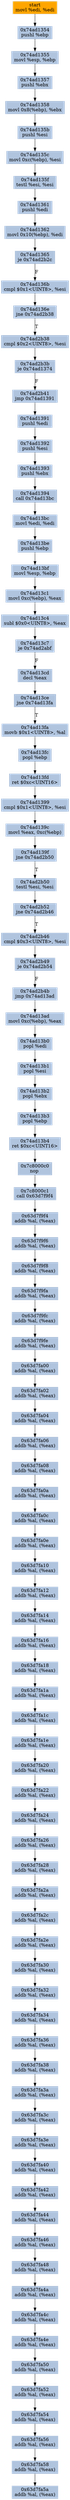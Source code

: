 digraph G {
node[shape=rectangle,style=filled,fillcolor=lightsteelblue,color=lightsteelblue]
bgcolor="transparent"
a0x74ad1352movl_edi_edi[label="start\nmovl %edi, %edi",color="lightgrey",fillcolor="orange"];
a0x74ad1354pushl_ebp[label="0x74ad1354\npushl %ebp"];
a0x74ad1355movl_esp_ebp[label="0x74ad1355\nmovl %esp, %ebp"];
a0x74ad1357pushl_ebx[label="0x74ad1357\npushl %ebx"];
a0x74ad1358movl_0x8ebp__ebx[label="0x74ad1358\nmovl 0x8(%ebp), %ebx"];
a0x74ad135bpushl_esi[label="0x74ad135b\npushl %esi"];
a0x74ad135cmovl_0xcebp__esi[label="0x74ad135c\nmovl 0xc(%ebp), %esi"];
a0x74ad135ftestl_esi_esi[label="0x74ad135f\ntestl %esi, %esi"];
a0x74ad1361pushl_edi[label="0x74ad1361\npushl %edi"];
a0x74ad1362movl_0x10ebp__edi[label="0x74ad1362\nmovl 0x10(%ebp), %edi"];
a0x74ad1365je_0x74ad2b2c[label="0x74ad1365\nje 0x74ad2b2c"];
a0x74ad136bcmpl_0x1UINT8_esi[label="0x74ad136b\ncmpl $0x1<UINT8>, %esi"];
a0x74ad136ejne_0x74ad2b38[label="0x74ad136e\njne 0x74ad2b38"];
a0x74ad2b38cmpl_0x2UINT8_esi[label="0x74ad2b38\ncmpl $0x2<UINT8>, %esi"];
a0x74ad2b3bje_0x74ad1374[label="0x74ad2b3b\nje 0x74ad1374"];
a0x74ad2b41jmp_0x74ad1391[label="0x74ad2b41\njmp 0x74ad1391"];
a0x74ad1391pushl_edi[label="0x74ad1391\npushl %edi"];
a0x74ad1392pushl_esi[label="0x74ad1392\npushl %esi"];
a0x74ad1393pushl_ebx[label="0x74ad1393\npushl %ebx"];
a0x74ad1394call_0x74ad13bc[label="0x74ad1394\ncall 0x74ad13bc"];
a0x74ad13bcmovl_edi_edi[label="0x74ad13bc\nmovl %edi, %edi"];
a0x74ad13bepushl_ebp[label="0x74ad13be\npushl %ebp"];
a0x74ad13bfmovl_esp_ebp[label="0x74ad13bf\nmovl %esp, %ebp"];
a0x74ad13c1movl_0xcebp__eax[label="0x74ad13c1\nmovl 0xc(%ebp), %eax"];
a0x74ad13c4subl_0x0UINT8_eax[label="0x74ad13c4\nsubl $0x0<UINT8>, %eax"];
a0x74ad13c7je_0x74ad2abf[label="0x74ad13c7\nje 0x74ad2abf"];
a0x74ad13cddecl_eax[label="0x74ad13cd\ndecl %eax"];
a0x74ad13cejne_0x74ad13fa[label="0x74ad13ce\njne 0x74ad13fa"];
a0x74ad13famovb_0x1UINT8_al[label="0x74ad13fa\nmovb $0x1<UINT8>, %al"];
a0x74ad13fcpopl_ebp[label="0x74ad13fc\npopl %ebp"];
a0x74ad13fdret_0xcUINT16[label="0x74ad13fd\nret $0xc<UINT16>"];
a0x74ad1399cmpl_0x1UINT8_esi[label="0x74ad1399\ncmpl $0x1<UINT8>, %esi"];
a0x74ad139cmovl_eax_0xcebp_[label="0x74ad139c\nmovl %eax, 0xc(%ebp)"];
a0x74ad139fjne_0x74ad2b50[label="0x74ad139f\njne 0x74ad2b50"];
a0x74ad2b50testl_esi_esi[label="0x74ad2b50\ntestl %esi, %esi"];
a0x74ad2b52jne_0x74ad2b46[label="0x74ad2b52\njne 0x74ad2b46"];
a0x74ad2b46cmpl_0x3UINT8_esi[label="0x74ad2b46\ncmpl $0x3<UINT8>, %esi"];
a0x74ad2b49je_0x74ad2b54[label="0x74ad2b49\nje 0x74ad2b54"];
a0x74ad2b4bjmp_0x74ad13ad[label="0x74ad2b4b\njmp 0x74ad13ad"];
a0x74ad13admovl_0xcebp__eax[label="0x74ad13ad\nmovl 0xc(%ebp), %eax"];
a0x74ad13b0popl_edi[label="0x74ad13b0\npopl %edi"];
a0x74ad13b1popl_esi[label="0x74ad13b1\npopl %esi"];
a0x74ad13b2popl_ebx[label="0x74ad13b2\npopl %ebx"];
a0x74ad13b3popl_ebp[label="0x74ad13b3\npopl %ebp"];
a0x74ad13b4ret_0xcUINT16[label="0x74ad13b4\nret $0xc<UINT16>"];
a0x7c8000c0nop_[label="0x7c8000c0\nnop "];
a0x7c8000c1call_0x63d7f9f4[label="0x7c8000c1\ncall 0x63d7f9f4"];
a0x63d7f9f4addb_al_eax_[label="0x63d7f9f4\naddb %al, (%eax)"];
a0x63d7f9f6addb_al_eax_[label="0x63d7f9f6\naddb %al, (%eax)"];
a0x63d7f9f8addb_al_eax_[label="0x63d7f9f8\naddb %al, (%eax)"];
a0x63d7f9faaddb_al_eax_[label="0x63d7f9fa\naddb %al, (%eax)"];
a0x63d7f9fcaddb_al_eax_[label="0x63d7f9fc\naddb %al, (%eax)"];
a0x63d7f9feaddb_al_eax_[label="0x63d7f9fe\naddb %al, (%eax)"];
a0x63d7fa00addb_al_eax_[label="0x63d7fa00\naddb %al, (%eax)"];
a0x63d7fa02addb_al_eax_[label="0x63d7fa02\naddb %al, (%eax)"];
a0x63d7fa04addb_al_eax_[label="0x63d7fa04\naddb %al, (%eax)"];
a0x63d7fa06addb_al_eax_[label="0x63d7fa06\naddb %al, (%eax)"];
a0x63d7fa08addb_al_eax_[label="0x63d7fa08\naddb %al, (%eax)"];
a0x63d7fa0aaddb_al_eax_[label="0x63d7fa0a\naddb %al, (%eax)"];
a0x63d7fa0caddb_al_eax_[label="0x63d7fa0c\naddb %al, (%eax)"];
a0x63d7fa0eaddb_al_eax_[label="0x63d7fa0e\naddb %al, (%eax)"];
a0x63d7fa10addb_al_eax_[label="0x63d7fa10\naddb %al, (%eax)"];
a0x63d7fa12addb_al_eax_[label="0x63d7fa12\naddb %al, (%eax)"];
a0x63d7fa14addb_al_eax_[label="0x63d7fa14\naddb %al, (%eax)"];
a0x63d7fa16addb_al_eax_[label="0x63d7fa16\naddb %al, (%eax)"];
a0x63d7fa18addb_al_eax_[label="0x63d7fa18\naddb %al, (%eax)"];
a0x63d7fa1aaddb_al_eax_[label="0x63d7fa1a\naddb %al, (%eax)"];
a0x63d7fa1caddb_al_eax_[label="0x63d7fa1c\naddb %al, (%eax)"];
a0x63d7fa1eaddb_al_eax_[label="0x63d7fa1e\naddb %al, (%eax)"];
a0x63d7fa20addb_al_eax_[label="0x63d7fa20\naddb %al, (%eax)"];
a0x63d7fa22addb_al_eax_[label="0x63d7fa22\naddb %al, (%eax)"];
a0x63d7fa24addb_al_eax_[label="0x63d7fa24\naddb %al, (%eax)"];
a0x63d7fa26addb_al_eax_[label="0x63d7fa26\naddb %al, (%eax)"];
a0x63d7fa28addb_al_eax_[label="0x63d7fa28\naddb %al, (%eax)"];
a0x63d7fa2aaddb_al_eax_[label="0x63d7fa2a\naddb %al, (%eax)"];
a0x63d7fa2caddb_al_eax_[label="0x63d7fa2c\naddb %al, (%eax)"];
a0x63d7fa2eaddb_al_eax_[label="0x63d7fa2e\naddb %al, (%eax)"];
a0x63d7fa30addb_al_eax_[label="0x63d7fa30\naddb %al, (%eax)"];
a0x63d7fa32addb_al_eax_[label="0x63d7fa32\naddb %al, (%eax)"];
a0x63d7fa34addb_al_eax_[label="0x63d7fa34\naddb %al, (%eax)"];
a0x63d7fa36addb_al_eax_[label="0x63d7fa36\naddb %al, (%eax)"];
a0x63d7fa38addb_al_eax_[label="0x63d7fa38\naddb %al, (%eax)"];
a0x63d7fa3aaddb_al_eax_[label="0x63d7fa3a\naddb %al, (%eax)"];
a0x63d7fa3caddb_al_eax_[label="0x63d7fa3c\naddb %al, (%eax)"];
a0x63d7fa3eaddb_al_eax_[label="0x63d7fa3e\naddb %al, (%eax)"];
a0x63d7fa40addb_al_eax_[label="0x63d7fa40\naddb %al, (%eax)"];
a0x63d7fa42addb_al_eax_[label="0x63d7fa42\naddb %al, (%eax)"];
a0x63d7fa44addb_al_eax_[label="0x63d7fa44\naddb %al, (%eax)"];
a0x63d7fa46addb_al_eax_[label="0x63d7fa46\naddb %al, (%eax)"];
a0x63d7fa48addb_al_eax_[label="0x63d7fa48\naddb %al, (%eax)"];
a0x63d7fa4aaddb_al_eax_[label="0x63d7fa4a\naddb %al, (%eax)"];
a0x63d7fa4caddb_al_eax_[label="0x63d7fa4c\naddb %al, (%eax)"];
a0x63d7fa4eaddb_al_eax_[label="0x63d7fa4e\naddb %al, (%eax)"];
a0x63d7fa50addb_al_eax_[label="0x63d7fa50\naddb %al, (%eax)"];
a0x63d7fa52addb_al_eax_[label="0x63d7fa52\naddb %al, (%eax)"];
a0x63d7fa54addb_al_eax_[label="0x63d7fa54\naddb %al, (%eax)"];
a0x63d7fa56addb_al_eax_[label="0x63d7fa56\naddb %al, (%eax)"];
a0x63d7fa58addb_al_eax_[label="0x63d7fa58\naddb %al, (%eax)"];
a0x63d7fa5aaddb_al_eax_[label="0x63d7fa5a\naddb %al, (%eax)"];
a0x74ad1352movl_edi_edi -> a0x74ad1354pushl_ebp [color="#000000"];
a0x74ad1354pushl_ebp -> a0x74ad1355movl_esp_ebp [color="#000000"];
a0x74ad1355movl_esp_ebp -> a0x74ad1357pushl_ebx [color="#000000"];
a0x74ad1357pushl_ebx -> a0x74ad1358movl_0x8ebp__ebx [color="#000000"];
a0x74ad1358movl_0x8ebp__ebx -> a0x74ad135bpushl_esi [color="#000000"];
a0x74ad135bpushl_esi -> a0x74ad135cmovl_0xcebp__esi [color="#000000"];
a0x74ad135cmovl_0xcebp__esi -> a0x74ad135ftestl_esi_esi [color="#000000"];
a0x74ad135ftestl_esi_esi -> a0x74ad1361pushl_edi [color="#000000"];
a0x74ad1361pushl_edi -> a0x74ad1362movl_0x10ebp__edi [color="#000000"];
a0x74ad1362movl_0x10ebp__edi -> a0x74ad1365je_0x74ad2b2c [color="#000000"];
a0x74ad1365je_0x74ad2b2c -> a0x74ad136bcmpl_0x1UINT8_esi [color="#000000",label="F"];
a0x74ad136bcmpl_0x1UINT8_esi -> a0x74ad136ejne_0x74ad2b38 [color="#000000"];
a0x74ad136ejne_0x74ad2b38 -> a0x74ad2b38cmpl_0x2UINT8_esi [color="#000000",label="T"];
a0x74ad2b38cmpl_0x2UINT8_esi -> a0x74ad2b3bje_0x74ad1374 [color="#000000"];
a0x74ad2b3bje_0x74ad1374 -> a0x74ad2b41jmp_0x74ad1391 [color="#000000",label="F"];
a0x74ad2b41jmp_0x74ad1391 -> a0x74ad1391pushl_edi [color="#000000"];
a0x74ad1391pushl_edi -> a0x74ad1392pushl_esi [color="#000000"];
a0x74ad1392pushl_esi -> a0x74ad1393pushl_ebx [color="#000000"];
a0x74ad1393pushl_ebx -> a0x74ad1394call_0x74ad13bc [color="#000000"];
a0x74ad1394call_0x74ad13bc -> a0x74ad13bcmovl_edi_edi [color="#000000"];
a0x74ad13bcmovl_edi_edi -> a0x74ad13bepushl_ebp [color="#000000"];
a0x74ad13bepushl_ebp -> a0x74ad13bfmovl_esp_ebp [color="#000000"];
a0x74ad13bfmovl_esp_ebp -> a0x74ad13c1movl_0xcebp__eax [color="#000000"];
a0x74ad13c1movl_0xcebp__eax -> a0x74ad13c4subl_0x0UINT8_eax [color="#000000"];
a0x74ad13c4subl_0x0UINT8_eax -> a0x74ad13c7je_0x74ad2abf [color="#000000"];
a0x74ad13c7je_0x74ad2abf -> a0x74ad13cddecl_eax [color="#000000",label="F"];
a0x74ad13cddecl_eax -> a0x74ad13cejne_0x74ad13fa [color="#000000"];
a0x74ad13cejne_0x74ad13fa -> a0x74ad13famovb_0x1UINT8_al [color="#000000",label="T"];
a0x74ad13famovb_0x1UINT8_al -> a0x74ad13fcpopl_ebp [color="#000000"];
a0x74ad13fcpopl_ebp -> a0x74ad13fdret_0xcUINT16 [color="#000000"];
a0x74ad13fdret_0xcUINT16 -> a0x74ad1399cmpl_0x1UINT8_esi [color="#000000"];
a0x74ad1399cmpl_0x1UINT8_esi -> a0x74ad139cmovl_eax_0xcebp_ [color="#000000"];
a0x74ad139cmovl_eax_0xcebp_ -> a0x74ad139fjne_0x74ad2b50 [color="#000000"];
a0x74ad139fjne_0x74ad2b50 -> a0x74ad2b50testl_esi_esi [color="#000000",label="T"];
a0x74ad2b50testl_esi_esi -> a0x74ad2b52jne_0x74ad2b46 [color="#000000"];
a0x74ad2b52jne_0x74ad2b46 -> a0x74ad2b46cmpl_0x3UINT8_esi [color="#000000",label="T"];
a0x74ad2b46cmpl_0x3UINT8_esi -> a0x74ad2b49je_0x74ad2b54 [color="#000000"];
a0x74ad2b49je_0x74ad2b54 -> a0x74ad2b4bjmp_0x74ad13ad [color="#000000",label="F"];
a0x74ad2b4bjmp_0x74ad13ad -> a0x74ad13admovl_0xcebp__eax [color="#000000"];
a0x74ad13admovl_0xcebp__eax -> a0x74ad13b0popl_edi [color="#000000"];
a0x74ad13b0popl_edi -> a0x74ad13b1popl_esi [color="#000000"];
a0x74ad13b1popl_esi -> a0x74ad13b2popl_ebx [color="#000000"];
a0x74ad13b2popl_ebx -> a0x74ad13b3popl_ebp [color="#000000"];
a0x74ad13b3popl_ebp -> a0x74ad13b4ret_0xcUINT16 [color="#000000"];
a0x74ad13b4ret_0xcUINT16 -> a0x7c8000c0nop_ [color="#000000"];
a0x7c8000c0nop_ -> a0x7c8000c1call_0x63d7f9f4 [color="#000000"];
a0x7c8000c1call_0x63d7f9f4 -> a0x63d7f9f4addb_al_eax_ [color="#000000"];
a0x63d7f9f4addb_al_eax_ -> a0x63d7f9f6addb_al_eax_ [color="#000000"];
a0x63d7f9f6addb_al_eax_ -> a0x63d7f9f8addb_al_eax_ [color="#000000"];
a0x63d7f9f8addb_al_eax_ -> a0x63d7f9faaddb_al_eax_ [color="#000000"];
a0x63d7f9faaddb_al_eax_ -> a0x63d7f9fcaddb_al_eax_ [color="#000000"];
a0x63d7f9fcaddb_al_eax_ -> a0x63d7f9feaddb_al_eax_ [color="#000000"];
a0x63d7f9feaddb_al_eax_ -> a0x63d7fa00addb_al_eax_ [color="#000000"];
a0x63d7fa00addb_al_eax_ -> a0x63d7fa02addb_al_eax_ [color="#000000"];
a0x63d7fa02addb_al_eax_ -> a0x63d7fa04addb_al_eax_ [color="#000000"];
a0x63d7fa04addb_al_eax_ -> a0x63d7fa06addb_al_eax_ [color="#000000"];
a0x63d7fa06addb_al_eax_ -> a0x63d7fa08addb_al_eax_ [color="#000000"];
a0x63d7fa08addb_al_eax_ -> a0x63d7fa0aaddb_al_eax_ [color="#000000"];
a0x63d7fa0aaddb_al_eax_ -> a0x63d7fa0caddb_al_eax_ [color="#000000"];
a0x63d7fa0caddb_al_eax_ -> a0x63d7fa0eaddb_al_eax_ [color="#000000"];
a0x63d7fa0eaddb_al_eax_ -> a0x63d7fa10addb_al_eax_ [color="#000000"];
a0x63d7fa10addb_al_eax_ -> a0x63d7fa12addb_al_eax_ [color="#000000"];
a0x63d7fa12addb_al_eax_ -> a0x63d7fa14addb_al_eax_ [color="#000000"];
a0x63d7fa14addb_al_eax_ -> a0x63d7fa16addb_al_eax_ [color="#000000"];
a0x63d7fa16addb_al_eax_ -> a0x63d7fa18addb_al_eax_ [color="#000000"];
a0x63d7fa18addb_al_eax_ -> a0x63d7fa1aaddb_al_eax_ [color="#000000"];
a0x63d7fa1aaddb_al_eax_ -> a0x63d7fa1caddb_al_eax_ [color="#000000"];
a0x63d7fa1caddb_al_eax_ -> a0x63d7fa1eaddb_al_eax_ [color="#000000"];
a0x63d7fa1eaddb_al_eax_ -> a0x63d7fa20addb_al_eax_ [color="#000000"];
a0x63d7fa20addb_al_eax_ -> a0x63d7fa22addb_al_eax_ [color="#000000"];
a0x63d7fa22addb_al_eax_ -> a0x63d7fa24addb_al_eax_ [color="#000000"];
a0x63d7fa24addb_al_eax_ -> a0x63d7fa26addb_al_eax_ [color="#000000"];
a0x63d7fa26addb_al_eax_ -> a0x63d7fa28addb_al_eax_ [color="#000000"];
a0x63d7fa28addb_al_eax_ -> a0x63d7fa2aaddb_al_eax_ [color="#000000"];
a0x63d7fa2aaddb_al_eax_ -> a0x63d7fa2caddb_al_eax_ [color="#000000"];
a0x63d7fa2caddb_al_eax_ -> a0x63d7fa2eaddb_al_eax_ [color="#000000"];
a0x63d7fa2eaddb_al_eax_ -> a0x63d7fa30addb_al_eax_ [color="#000000"];
a0x63d7fa30addb_al_eax_ -> a0x63d7fa32addb_al_eax_ [color="#000000"];
a0x63d7fa32addb_al_eax_ -> a0x63d7fa34addb_al_eax_ [color="#000000"];
a0x63d7fa34addb_al_eax_ -> a0x63d7fa36addb_al_eax_ [color="#000000"];
a0x63d7fa36addb_al_eax_ -> a0x63d7fa38addb_al_eax_ [color="#000000"];
a0x63d7fa38addb_al_eax_ -> a0x63d7fa3aaddb_al_eax_ [color="#000000"];
a0x63d7fa3aaddb_al_eax_ -> a0x63d7fa3caddb_al_eax_ [color="#000000"];
a0x63d7fa3caddb_al_eax_ -> a0x63d7fa3eaddb_al_eax_ [color="#000000"];
a0x63d7fa3eaddb_al_eax_ -> a0x63d7fa40addb_al_eax_ [color="#000000"];
a0x63d7fa40addb_al_eax_ -> a0x63d7fa42addb_al_eax_ [color="#000000"];
a0x63d7fa42addb_al_eax_ -> a0x63d7fa44addb_al_eax_ [color="#000000"];
a0x63d7fa44addb_al_eax_ -> a0x63d7fa46addb_al_eax_ [color="#000000"];
a0x63d7fa46addb_al_eax_ -> a0x63d7fa48addb_al_eax_ [color="#000000"];
a0x63d7fa48addb_al_eax_ -> a0x63d7fa4aaddb_al_eax_ [color="#000000"];
a0x63d7fa4aaddb_al_eax_ -> a0x63d7fa4caddb_al_eax_ [color="#000000"];
a0x63d7fa4caddb_al_eax_ -> a0x63d7fa4eaddb_al_eax_ [color="#000000"];
a0x63d7fa4eaddb_al_eax_ -> a0x63d7fa50addb_al_eax_ [color="#000000"];
a0x63d7fa50addb_al_eax_ -> a0x63d7fa52addb_al_eax_ [color="#000000"];
a0x63d7fa52addb_al_eax_ -> a0x63d7fa54addb_al_eax_ [color="#000000"];
a0x63d7fa54addb_al_eax_ -> a0x63d7fa56addb_al_eax_ [color="#000000"];
a0x63d7fa56addb_al_eax_ -> a0x63d7fa58addb_al_eax_ [color="#000000"];
a0x63d7fa58addb_al_eax_ -> a0x63d7fa5aaddb_al_eax_ [color="#000000"];
}

